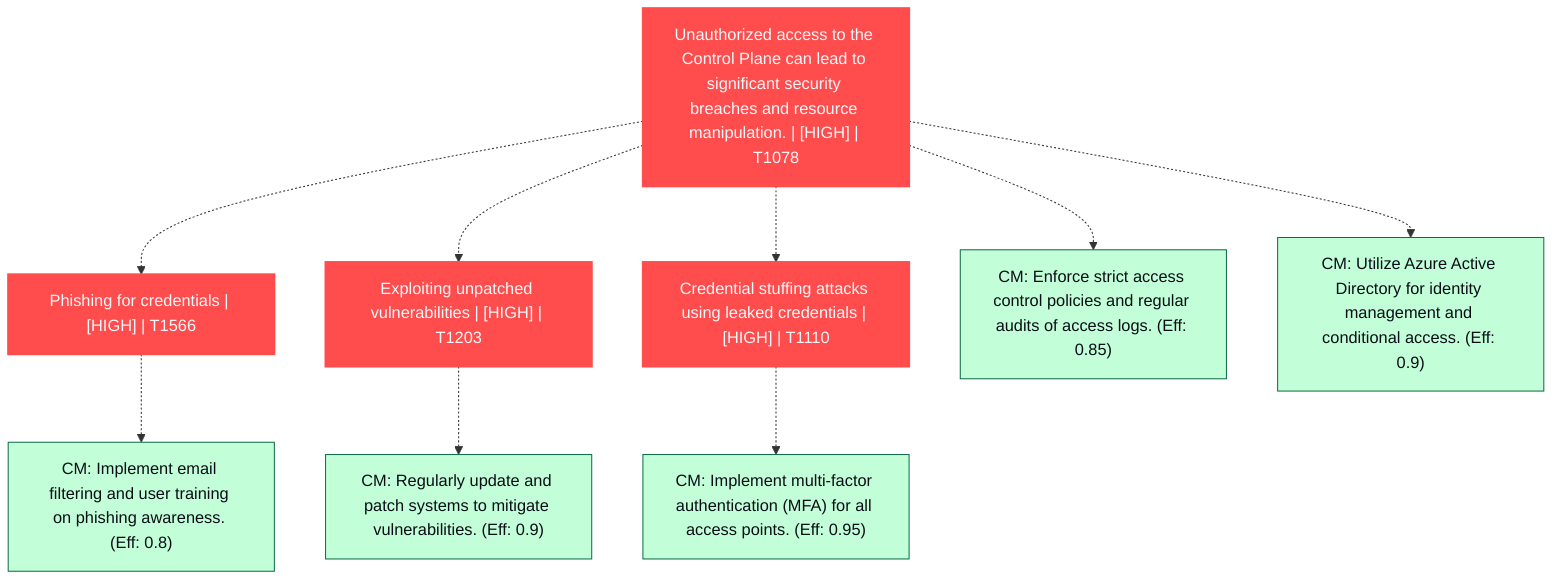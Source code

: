 graph TB
  node_01K5S6W6868A1NP35XK2EZWQ9["Unauthorized access to the Control Plane can lead to significant security breaches and resource manipulation. | [HIGH] | T1078"]:::highRisk
  node_01K5S6W6868A1NP35XK2EZWQ10["Phishing for credentials | [HIGH] | T1566"]:::highRisk
  node_01K5S6W6868A1NP35XK2EZWQ10_cm_0["CM: Implement email filtering and user training on phishing awareness. (Eff: 0.8)"]:::countermeasure
  node_01K5S6W6868A1NP35XK2EZWQ11["Exploiting unpatched vulnerabilities | [HIGH] | T1203"]:::highRisk
  node_01K5S6W6868A1NP35XK2EZWQ11_cm_0["CM: Regularly update and patch systems to mitigate vulnerabilities. (Eff: 0.9)"]:::countermeasure
  node_01K5S6W6868A1NP35XK2EZWQ12["Credential stuffing attacks using leaked credentials | [HIGH] | T1110"]:::highRisk
  node_01K5S6W6868A1NP35XK2EZWQ12_cm_0["CM: Implement multi-factor authentication (MFA) for all access points. (Eff: 0.95)"]:::countermeasure
  node_01K5S6W6868A1NP35XK2EZWQ9_cm_0["CM: Enforce strict access control policies and regular audits of access logs. (Eff: 0.85)"]:::countermeasure
  node_01K5S6W6868A1NP35XK2EZWQ9_cm_1["CM: Utilize Azure Active Directory for identity management and conditional access. (Eff: 0.9)"]:::countermeasure

  node_01K5S6W6868A1NP35XK2EZWQ9 -.-> node_01K5S6W6868A1NP35XK2EZWQ10
  node_01K5S6W6868A1NP35XK2EZWQ10 -.-> node_01K5S6W6868A1NP35XK2EZWQ10_cm_0
  node_01K5S6W6868A1NP35XK2EZWQ9 -.-> node_01K5S6W6868A1NP35XK2EZWQ11
  node_01K5S6W6868A1NP35XK2EZWQ11 -.-> node_01K5S6W6868A1NP35XK2EZWQ11_cm_0
  node_01K5S6W6868A1NP35XK2EZWQ9 -.-> node_01K5S6W6868A1NP35XK2EZWQ12
  node_01K5S6W6868A1NP35XK2EZWQ12 -.-> node_01K5S6W6868A1NP35XK2EZWQ12_cm_0
  node_01K5S6W6868A1NP35XK2EZWQ9 -.-> node_01K5S6W6868A1NP35XK2EZWQ9_cm_0
  node_01K5S6W6868A1NP35XK2EZWQ9 -.-> node_01K5S6W6868A1NP35XK2EZWQ9_cm_1

  classDef andNode fill:#FF4C4C,stroke:#FF4C4C,stroke-width:2px,color:#F5F7FA
  classDef orNode fill:#36FF8F,stroke:#36FF8F,stroke-width:2px,color:#0B0D17
  classDef leafNode fill:#29ABE2,stroke:#29ABE2,stroke-width:2px,color:#F5F7FA
  classDef highRisk fill:#FF4C4C,color:#F5F7FA,stroke:#FF4C4C,stroke-width:2px
  classDef mediumRisk fill:#FFD300,stroke:#FFD300,stroke-width:1px,color:#0B0D17
  classDef lowRisk fill:#FFF2B3,stroke:#FFF2B3,stroke-width:1px,color:#0B0D17
  classDef countermeasure fill:#C2FFD8,stroke:#106B49,stroke-width:1px,color:#0B0D17
  classDef reference fill:#A259FF,stroke:#c3a4ff,stroke-width:1px,stroke-dasharray:3 3,color:#F5F7FA
  classDef mitreNode stroke-dasharray:5 5
  classDef note fill:#ffffcc,stroke:#ffcc00,stroke-width:2px,stroke-dasharray:5 5